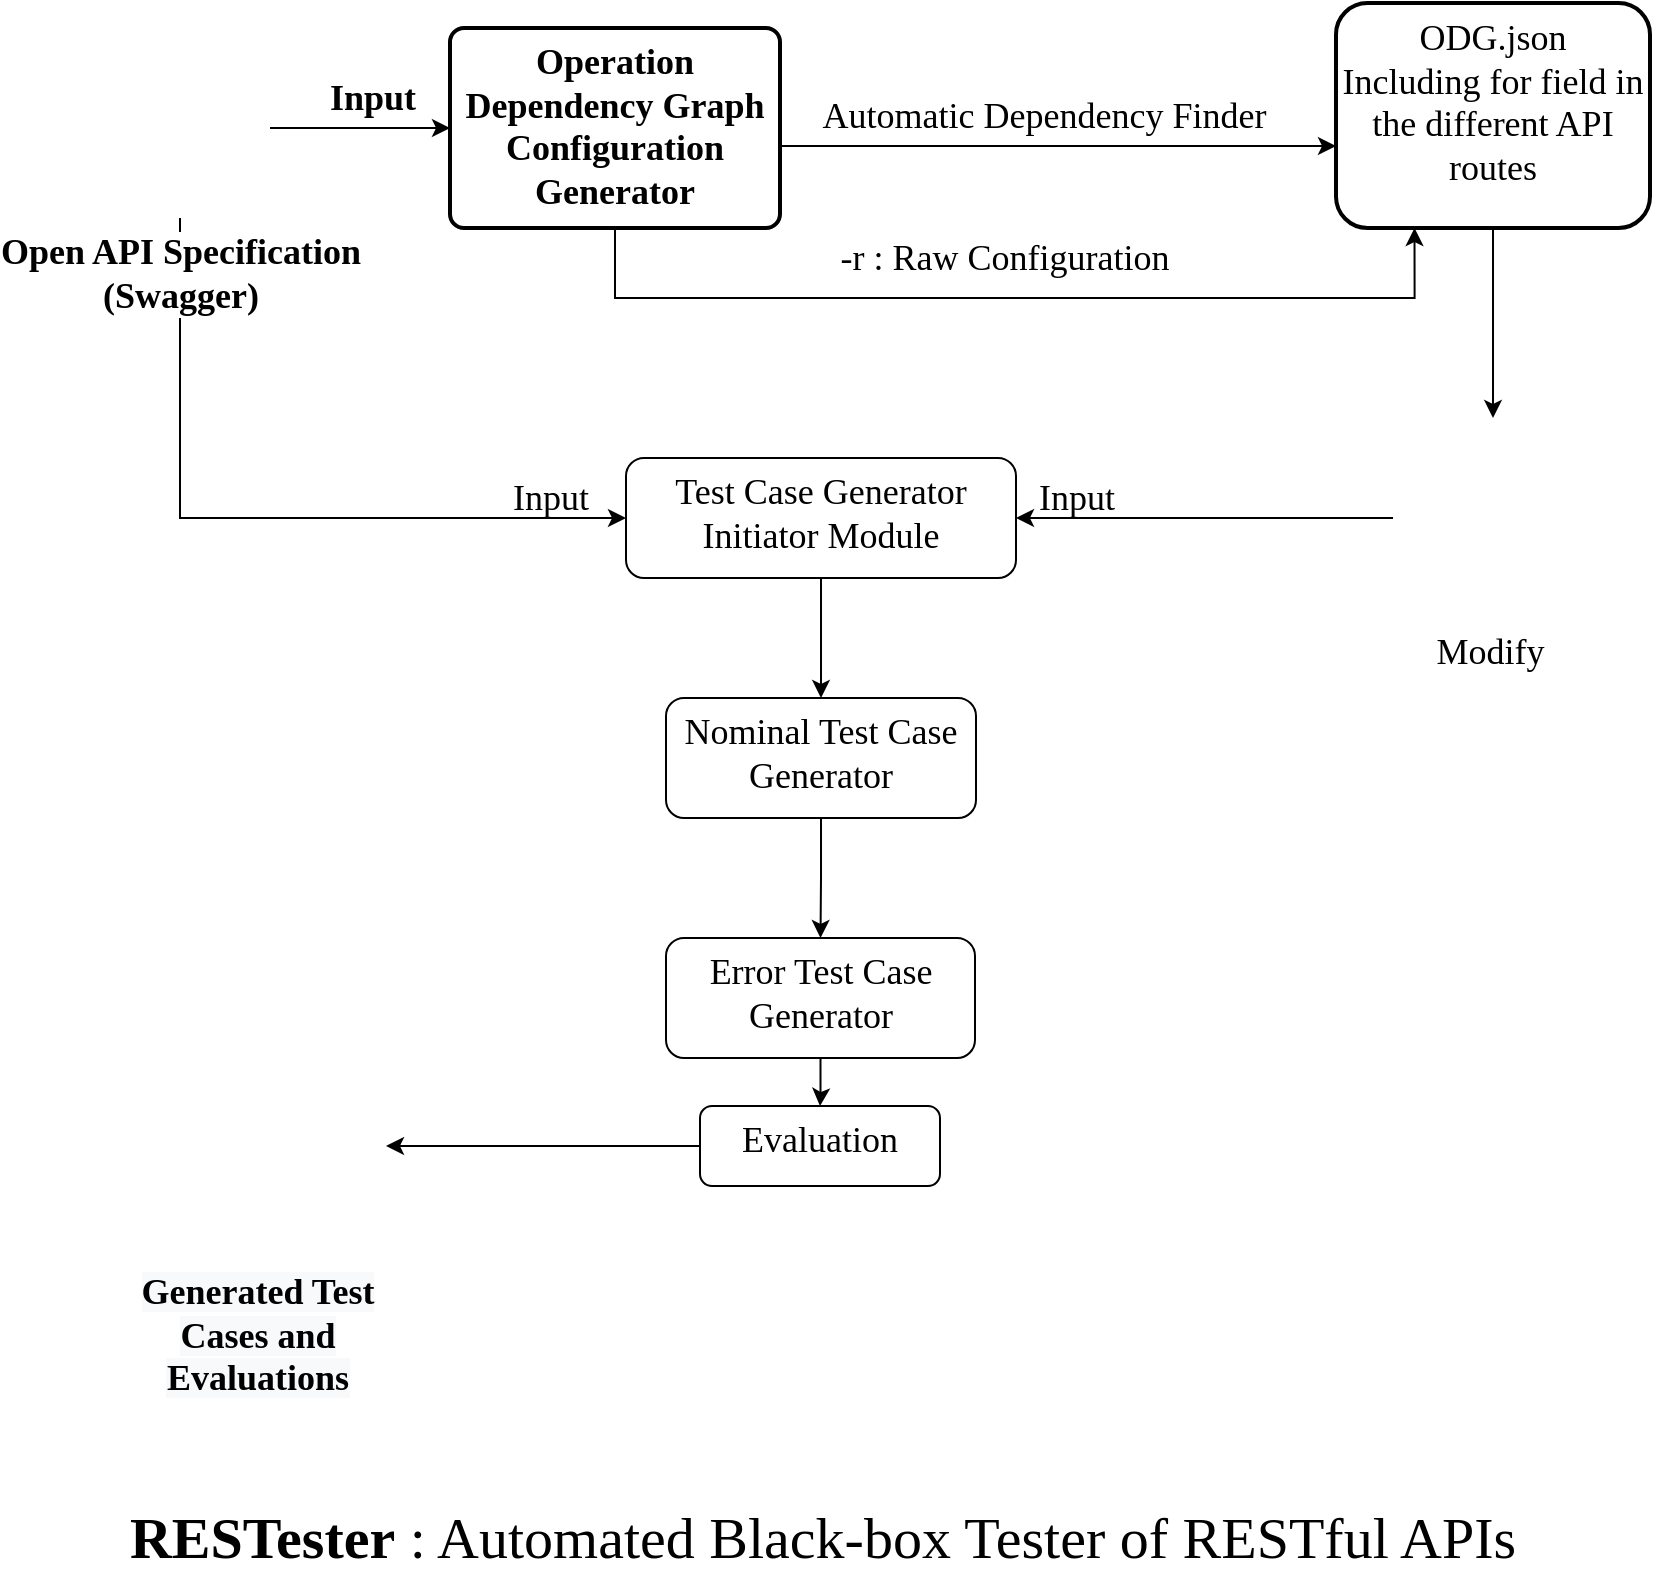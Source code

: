 <mxfile version="14.7.7" type="github"><diagram id="JH0VPGvFNMQIFzT6k2PX" name="Page-1"><mxGraphModel dx="1156" dy="615" grid="1" gridSize="20" guides="1" tooltips="1" connect="1" arrows="1" fold="1" page="1" pageScale="1" pageWidth="850" pageHeight="1100" background="none" math="0" shadow="0"><root><mxCell id="0"/><mxCell id="1" parent="0"/><mxCell id="12Cf1BJP307MrXzA9nm3-11" style="edgeStyle=orthogonalEdgeStyle;rounded=0;orthogonalLoop=1;jettySize=auto;html=1;exitX=1;exitY=0.5;exitDx=0;exitDy=0;entryX=0;entryY=0.5;entryDx=0;entryDy=0;fontFamily=Times New Roman;fontSize=18;align=center;" edge="1" parent="1" source="12Cf1BJP307MrXzA9nm3-8" target="12Cf1BJP307MrXzA9nm3-10"><mxGeometry relative="1" as="geometry"/></mxCell><mxCell id="12Cf1BJP307MrXzA9nm3-12" value="Input" style="edgeLabel;html=1;align=center;verticalAlign=middle;resizable=0;points=[];fontSize=18;fontFamily=Times New Roman;fontStyle=1" vertex="1" connectable="0" parent="12Cf1BJP307MrXzA9nm3-11"><mxGeometry x="0.26" y="-1" relative="1" as="geometry"><mxPoint x="-6" y="-16" as="offset"/></mxGeometry></mxCell><mxCell id="12Cf1BJP307MrXzA9nm3-28" value="" style="edgeStyle=orthogonalEdgeStyle;rounded=0;orthogonalLoop=1;jettySize=auto;html=1;fontFamily=Times New Roman;fontSize=18;entryX=0;entryY=0.5;entryDx=0;entryDy=0;align=center;" edge="1" parent="1" source="12Cf1BJP307MrXzA9nm3-8" target="12Cf1BJP307MrXzA9nm3-31"><mxGeometry relative="1" as="geometry"><mxPoint x="300" y="280" as="targetPoint"/><Array as="points"><mxPoint x="105" y="270"/></Array></mxGeometry></mxCell><mxCell id="12Cf1BJP307MrXzA9nm3-8" value="Open API Specification&lt;br style=&quot;font-size: 18px;&quot;&gt;(Swagger)" style="shape=image;verticalAlign=top;verticalLabelPosition=bottom;labelBackgroundColor=#ffffff;imageAspect=0;aspect=fixed;image=https://cdn4.iconfinder.com/data/icons/48-bubbles/48/12.File-128.png;align=center;horizontal=1;fontStyle=1;fontSize=18;labelBorderColor=none;html=1;fontFamily=Times New Roman;" vertex="1" parent="1"><mxGeometry x="60" y="30" width="90" height="90" as="geometry"/></mxCell><mxCell id="12Cf1BJP307MrXzA9nm3-16" value="" style="edgeStyle=orthogonalEdgeStyle;rounded=0;orthogonalLoop=1;jettySize=auto;html=1;fontFamily=Times New Roman;fontSize=18;align=center;" edge="1" parent="1" source="12Cf1BJP307MrXzA9nm3-10" target="12Cf1BJP307MrXzA9nm3-15"><mxGeometry relative="1" as="geometry"><Array as="points"><mxPoint x="480" y="84"/><mxPoint x="480" y="84"/></Array></mxGeometry></mxCell><mxCell id="12Cf1BJP307MrXzA9nm3-21" value="Automatic Dependency Finder&amp;nbsp;" style="edgeLabel;html=1;align=center;verticalAlign=middle;resizable=0;points=[];fontSize=18;fontFamily=Times New Roman;" vertex="1" connectable="0" parent="12Cf1BJP307MrXzA9nm3-16"><mxGeometry x="-0.259" y="-1" relative="1" as="geometry"><mxPoint x="31" y="-16" as="offset"/></mxGeometry></mxCell><mxCell id="12Cf1BJP307MrXzA9nm3-19" style="edgeStyle=orthogonalEdgeStyle;rounded=0;orthogonalLoop=1;jettySize=auto;html=1;exitX=0.5;exitY=1;exitDx=0;exitDy=0;fontFamily=Times New Roman;fontSize=18;entryX=0.25;entryY=1;entryDx=0;entryDy=0;align=center;" edge="1" parent="1" source="12Cf1BJP307MrXzA9nm3-10" target="12Cf1BJP307MrXzA9nm3-15"><mxGeometry relative="1" as="geometry"><mxPoint x="620" y="125" as="targetPoint"/><Array as="points"><mxPoint x="322" y="160"/><mxPoint x="722" y="160"/></Array></mxGeometry></mxCell><mxCell id="12Cf1BJP307MrXzA9nm3-20" value="-r : Raw Configuration" style="edgeLabel;html=1;align=center;verticalAlign=middle;resizable=0;points=[];fontSize=18;fontFamily=Times New Roman;" vertex="1" connectable="0" parent="12Cf1BJP307MrXzA9nm3-19"><mxGeometry x="0.159" y="-1" relative="1" as="geometry"><mxPoint x="-43" y="-21" as="offset"/></mxGeometry></mxCell><mxCell id="12Cf1BJP307MrXzA9nm3-10" value="&lt;b style=&quot;font-size: 18px;&quot;&gt;&lt;font style=&quot;font-size: 18px;&quot;&gt;Operation Dependency Graph Configuration Generator&lt;/font&gt;&lt;/b&gt;" style="rounded=1;whiteSpace=wrap;html=1;absoluteArcSize=1;arcSize=14;strokeWidth=2;fontFamily=Times New Roman;fontSize=18;align=center;verticalAlign=top;" vertex="1" parent="1"><mxGeometry x="240" y="25" width="165" height="100" as="geometry"/></mxCell><mxCell id="12Cf1BJP307MrXzA9nm3-23" value="" style="edgeStyle=orthogonalEdgeStyle;rounded=0;orthogonalLoop=1;jettySize=auto;html=1;fontFamily=Times New Roman;fontSize=18;entryX=0.5;entryY=0;entryDx=0;entryDy=0;align=center;" edge="1" parent="1" source="12Cf1BJP307MrXzA9nm3-15" target="12Cf1BJP307MrXzA9nm3-25"><mxGeometry relative="1" as="geometry"><mxPoint x="761.5" y="261.25" as="targetPoint"/></mxGeometry></mxCell><mxCell id="12Cf1BJP307MrXzA9nm3-15" value="ODG.json&lt;br&gt;Including for field in the different API routes" style="rounded=1;whiteSpace=wrap;html=1;fontFamily=Times New Roman;fontSize=18;verticalAlign=top;strokeWidth=2;arcSize=14;align=center;" vertex="1" parent="1"><mxGeometry x="683" y="12.5" width="157" height="112.5" as="geometry"/></mxCell><mxCell id="12Cf1BJP307MrXzA9nm3-30" value="" style="edgeStyle=orthogonalEdgeStyle;rounded=0;orthogonalLoop=1;jettySize=auto;html=1;fontFamily=Times New Roman;fontSize=18;entryX=1;entryY=0.5;entryDx=0;entryDy=0;align=center;" edge="1" parent="1" source="12Cf1BJP307MrXzA9nm3-25" target="12Cf1BJP307MrXzA9nm3-31"><mxGeometry relative="1" as="geometry"><mxPoint x="582" y="280" as="targetPoint"/><Array as="points"><mxPoint x="640" y="270"/><mxPoint x="640" y="270"/></Array></mxGeometry></mxCell><mxCell id="12Cf1BJP307MrXzA9nm3-25" value="Modify&amp;nbsp;" style="shape=image;html=1;verticalAlign=top;verticalLabelPosition=bottom;labelBackgroundColor=#ffffff;imageAspect=0;aspect=fixed;image=https://cdn3.iconfinder.com/data/icons/streamline-icon-set-free-pack/48/Streamline-22-128.png;fontFamily=Times New Roman;fontSize=18;align=center;" vertex="1" parent="1"><mxGeometry x="711.5" y="220" width="100" height="100" as="geometry"/></mxCell><mxCell id="12Cf1BJP307MrXzA9nm3-35" value="" style="edgeStyle=orthogonalEdgeStyle;rounded=0;orthogonalLoop=1;jettySize=auto;html=1;fontFamily=Times New Roman;fontSize=18;align=center;" edge="1" parent="1" source="12Cf1BJP307MrXzA9nm3-31" target="12Cf1BJP307MrXzA9nm3-34"><mxGeometry relative="1" as="geometry"/></mxCell><mxCell id="12Cf1BJP307MrXzA9nm3-31" value="Test Case Generator&lt;br&gt;Initiator Module" style="rounded=1;whiteSpace=wrap;html=1;fontFamily=Times New Roman;fontSize=18;align=center;verticalAlign=top;" vertex="1" parent="1"><mxGeometry x="328" y="240" width="195" height="60" as="geometry"/></mxCell><mxCell id="12Cf1BJP307MrXzA9nm3-32" value="Input" style="text;html=1;align=center;verticalAlign=middle;resizable=0;points=[];autosize=1;strokeColor=none;fontSize=18;fontFamily=Times New Roman;" vertex="1" parent="1"><mxGeometry x="260" y="240" width="60" height="40" as="geometry"/></mxCell><mxCell id="12Cf1BJP307MrXzA9nm3-33" value="Input" style="text;html=1;align=center;verticalAlign=middle;resizable=0;points=[];autosize=1;strokeColor=none;fontSize=18;fontFamily=Times New Roman;" vertex="1" parent="1"><mxGeometry x="523" y="240" width="60" height="40" as="geometry"/></mxCell><mxCell id="12Cf1BJP307MrXzA9nm3-37" value="" style="edgeStyle=orthogonalEdgeStyle;rounded=0;orthogonalLoop=1;jettySize=auto;html=1;fontFamily=Times New Roman;fontSize=18;align=center;" edge="1" parent="1" source="12Cf1BJP307MrXzA9nm3-34" target="12Cf1BJP307MrXzA9nm3-36"><mxGeometry relative="1" as="geometry"/></mxCell><mxCell id="12Cf1BJP307MrXzA9nm3-34" value="Nominal Test Case Generator" style="rounded=1;whiteSpace=wrap;html=1;fontFamily=Times New Roman;fontSize=18;verticalAlign=top;align=center;" vertex="1" parent="1"><mxGeometry x="348" y="360" width="155" height="60" as="geometry"/></mxCell><mxCell id="12Cf1BJP307MrXzA9nm3-39" value="" style="edgeStyle=orthogonalEdgeStyle;rounded=0;orthogonalLoop=1;jettySize=auto;html=1;fontFamily=Times New Roman;fontSize=18;align=center;" edge="1" parent="1" source="12Cf1BJP307MrXzA9nm3-36" target="12Cf1BJP307MrXzA9nm3-38"><mxGeometry relative="1" as="geometry"/></mxCell><mxCell id="12Cf1BJP307MrXzA9nm3-36" value="Error Test Case Generator" style="whiteSpace=wrap;html=1;rounded=1;fontFamily=Times New Roman;fontSize=18;verticalAlign=top;align=center;" vertex="1" parent="1"><mxGeometry x="348" y="480" width="154.5" height="60" as="geometry"/></mxCell><mxCell id="12Cf1BJP307MrXzA9nm3-44" style="edgeStyle=orthogonalEdgeStyle;rounded=0;orthogonalLoop=1;jettySize=auto;html=1;entryX=1;entryY=0.5;entryDx=0;entryDy=0;fontFamily=Times New Roman;fontSize=18;align=center;" edge="1" parent="1" source="12Cf1BJP307MrXzA9nm3-38" target="12Cf1BJP307MrXzA9nm3-43"><mxGeometry relative="1" as="geometry"><Array as="points"><mxPoint x="380" y="584"/><mxPoint x="380" y="584"/></Array></mxGeometry></mxCell><mxCell id="12Cf1BJP307MrXzA9nm3-38" value="Evaluation" style="whiteSpace=wrap;html=1;rounded=1;fontFamily=Times New Roman;fontSize=18;verticalAlign=top;align=center;" vertex="1" parent="1"><mxGeometry x="365" y="564" width="120" height="40" as="geometry"/></mxCell><mxCell id="12Cf1BJP307MrXzA9nm3-43" value="" style="shape=image;html=1;verticalAlign=top;verticalLabelPosition=bottom;labelBackgroundColor=#ffffff;imageAspect=0;aspect=fixed;image=https://cdn2.iconfinder.com/data/icons/xomo-basics/128/document-03-128.png;fontFamily=Times New Roman;fontSize=18;fontStyle=1;align=center;" vertex="1" parent="1"><mxGeometry x="80" y="520" width="128" height="128" as="geometry"/></mxCell><mxCell id="12Cf1BJP307MrXzA9nm3-46" value="&lt;meta charset=&quot;utf-8&quot;&gt;&lt;span style=&quot;color: rgb(0, 0, 0); font-family: &amp;quot;times new roman&amp;quot;; font-size: 18px; font-style: normal; font-weight: 700; letter-spacing: normal; text-indent: 0px; text-transform: none; word-spacing: 0px; background-color: rgb(248, 249, 250); display: inline; float: none;&quot;&gt;Generated Test Cases and Evaluations&lt;/span&gt;" style="text;whiteSpace=wrap;html=1;fontSize=18;fontFamily=Times New Roman;align=center;" vertex="1" parent="1"><mxGeometry x="68" y="640" width="152" height="60" as="geometry"/></mxCell><mxCell id="12Cf1BJP307MrXzA9nm3-47" value="&lt;font style=&quot;font-size: 29px;&quot;&gt;&lt;b style=&quot;font-size: 29px;&quot;&gt;RESTester&lt;/b&gt; : Automated Black-box Tester of RESTful APIs&lt;/font&gt;" style="text;html=1;align=center;verticalAlign=middle;resizable=0;points=[];autosize=1;strokeColor=none;fontSize=29;fontFamily=Times New Roman;" vertex="1" parent="1"><mxGeometry x="65.5" y="760" width="720" height="40" as="geometry"/></mxCell></root></mxGraphModel></diagram></mxfile>